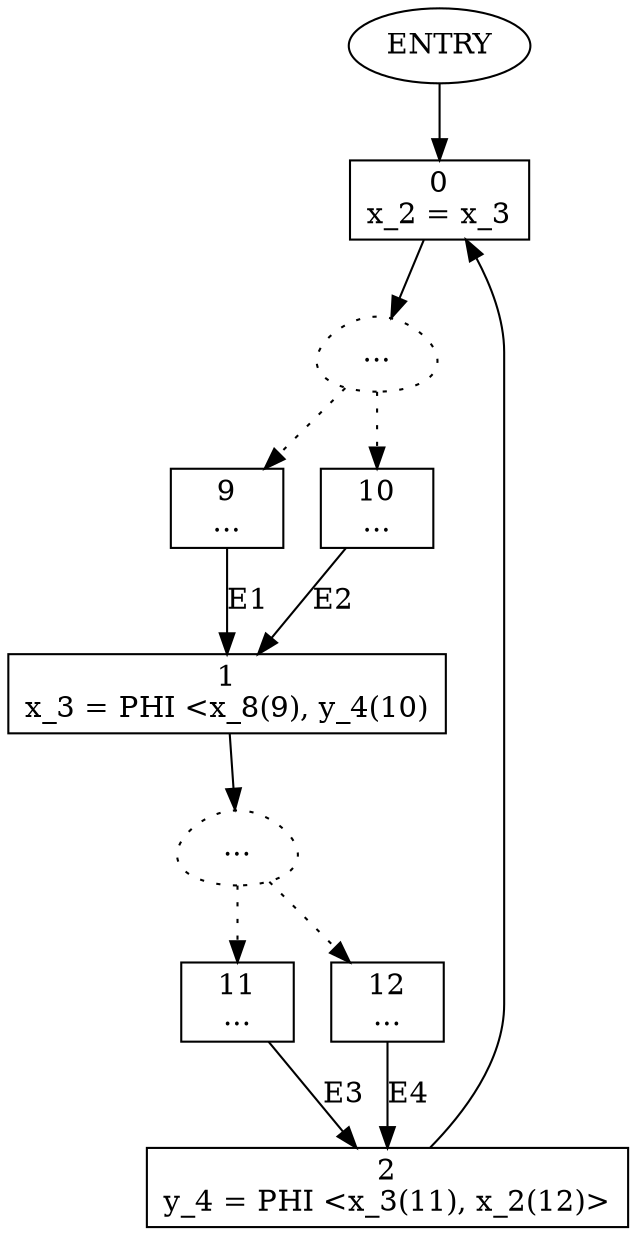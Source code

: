 digraph f
{
  ENTRY -> 0;
  0 [shape=box, label="0\nx_2 = x_3\l"];

  0 -> cloud1;
  cloud1 [shape=egg, label="...", style=dotted];
  cloud1 -> 9 [style=dotted];
  cloud1 -> 10 [style=dotted];

  9 [shape=box,label="9\n...\n"];
  10 [shape=box,label="10\n...\n"];
  1 [shape=box, label="1\nx_3 = PHI <x_8(9), y_4(10)"]

  9->1 [label="E1"];
  10->1 [label="E2"];

  1->cloud2;
  cloud2 [shape=egg, label="...", style=dotted];
  cloud2->11 [style=dotted];
  cloud2->12 [style=dotted];

  11 [shape=box,label="11\n...\n"];
  12 [shape=box,label="12\n...\n"];
  2 [shape=box, label="2\ny_4 = PHI <x_3(11), x_2(12)>"];
  11->2 [label="E3"];
  12->2 [label="E4"];
  2->0;
}
